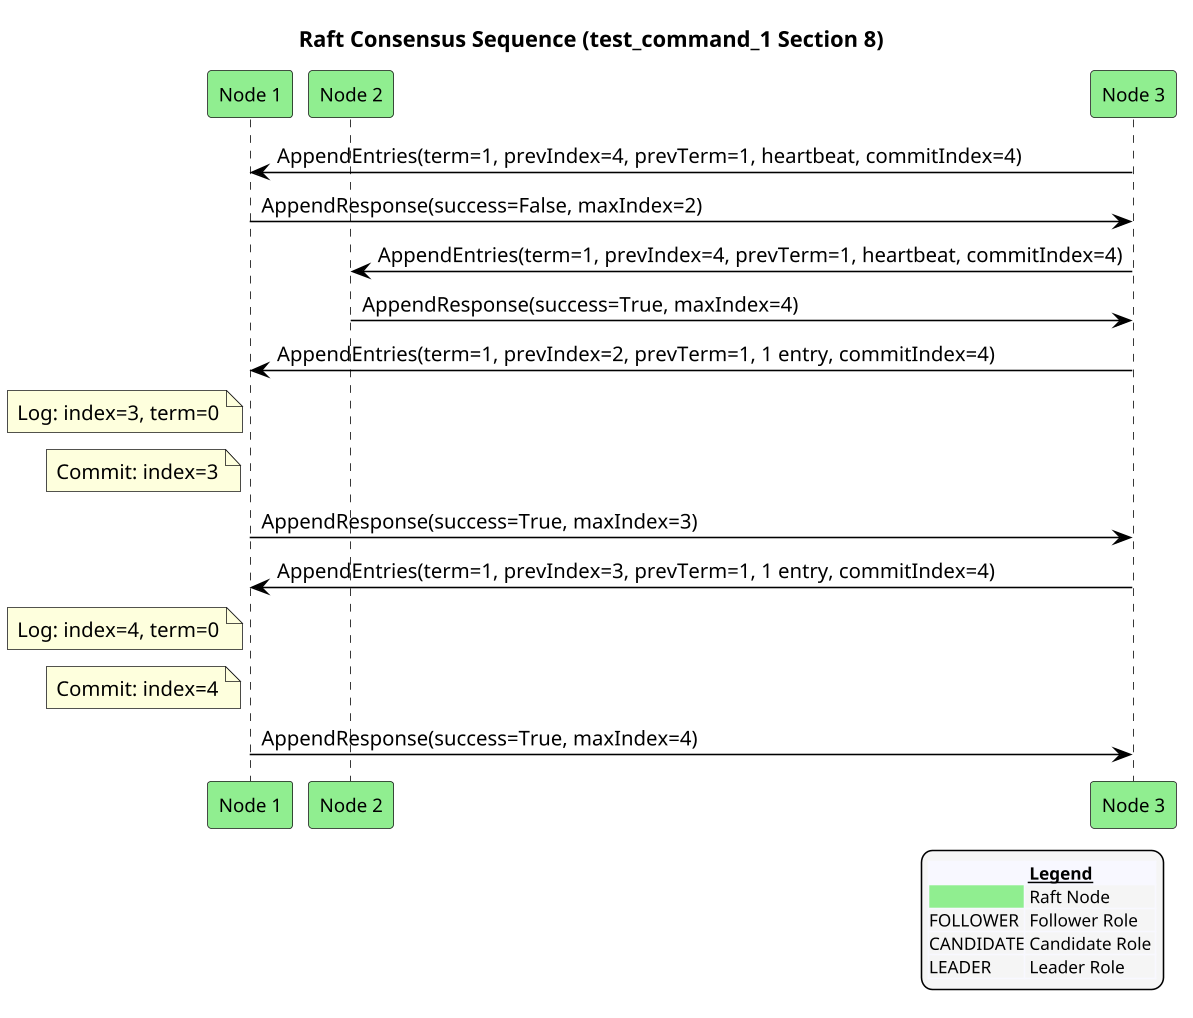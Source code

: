 @startuml
!pragma ratio 0.7
skinparam dpi 150
skinparam monochrome false
skinparam sequence {
  ArrowColor Black
  ActorBorderColor Black
  LifeLineBorderColor Black
  ParticipantFontSize 12
  Padding 10
}
skinparam legend {
  BackgroundColor #F5F5F5
  FontSize 11
}
title Raft Consensus Sequence (test_command_1 Section 8)

participant "Node 1" as n1 order 10 #Lightgreen
participant "Node 2" as n2 order 20 #Lightgreen
participant "Node 3" as n3 order 30 #Lightgreen
n3 -> n1: AppendEntries(term=1, prevIndex=4, prevTerm=1, heartbeat, commitIndex=4)
n1 -> n3: AppendResponse(success=False, maxIndex=2)
n3 -> n2: AppendEntries(term=1, prevIndex=4, prevTerm=1, heartbeat, commitIndex=4)
n2 -> n3: AppendResponse(success=True, maxIndex=4)
n3 -> n1: AppendEntries(term=1, prevIndex=2, prevTerm=1, 1 entry, commitIndex=4)
note left of n1: Log: index=3, term=0
note left of n1: Commit: index=3
n1 -> n3: AppendResponse(success=True, maxIndex=3)
n3 -> n1: AppendEntries(term=1, prevIndex=3, prevTerm=1, 1 entry, commitIndex=4)
note left of n1: Log: index=4, term=0
note left of n1: Commit: index=4
n1 -> n3: AppendResponse(success=True, maxIndex=4)

legend right
  <#GhostWhite,#GhostWhite>|      |= __Legend__ |
  |<#Lightgreen>| Raft Node |
  |FOLLOWER| Follower Role |
  |CANDIDATE| Candidate Role |
  |LEADER| Leader Role |
endlegend
@enduml
